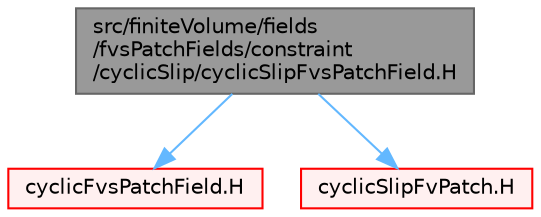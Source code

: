 digraph "src/finiteVolume/fields/fvsPatchFields/constraint/cyclicSlip/cyclicSlipFvsPatchField.H"
{
 // LATEX_PDF_SIZE
  bgcolor="transparent";
  edge [fontname=Helvetica,fontsize=10,labelfontname=Helvetica,labelfontsize=10];
  node [fontname=Helvetica,fontsize=10,shape=box,height=0.2,width=0.4];
  Node1 [id="Node000001",label="src/finiteVolume/fields\l/fvsPatchFields/constraint\l/cyclicSlip/cyclicSlipFvsPatchField.H",height=0.2,width=0.4,color="gray40", fillcolor="grey60", style="filled", fontcolor="black",tooltip=" "];
  Node1 -> Node2 [id="edge1_Node000001_Node000002",color="steelblue1",style="solid",tooltip=" "];
  Node2 [id="Node000002",label="cyclicFvsPatchField.H",height=0.2,width=0.4,color="red", fillcolor="#FFF0F0", style="filled",URL="$cyclicFvsPatchField_8H.html",tooltip=" "];
  Node1 -> Node282 [id="edge2_Node000001_Node000282",color="steelblue1",style="solid",tooltip=" "];
  Node282 [id="Node000282",label="cyclicSlipFvPatch.H",height=0.2,width=0.4,color="red", fillcolor="#FFF0F0", style="filled",URL="$cyclicSlipFvPatch_8H.html",tooltip=" "];
}
